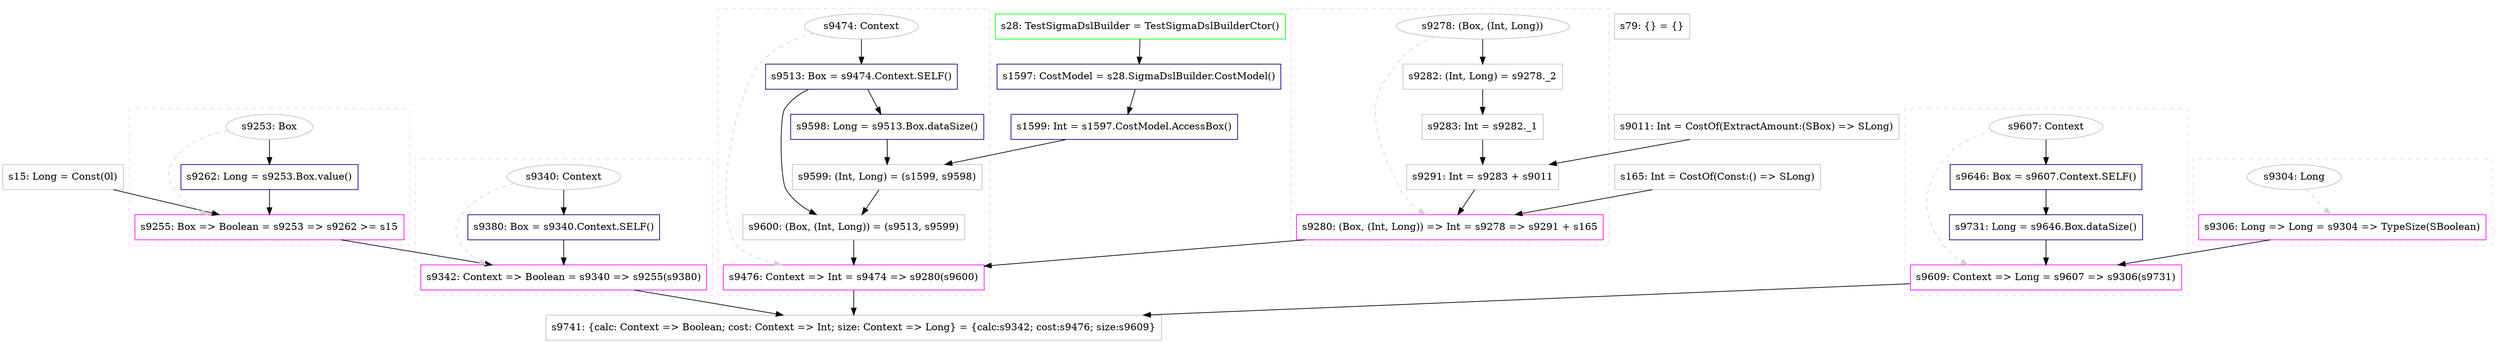 digraph "lam3" {
concentrate=true
node [style=filled, fillcolor=orangered]

"s15" [
label="s15: Long = Const(0l)"
shape=box, color=gray, tooltip="s15:Long", style=filled, fillcolor=white
]
subgraph cluster_s9255 {
style=dashed; color="#FFCCFF"
"s9253" [
label="s9253: Box"
shape=oval, color=gray, tooltip="s9253:Box", style=filled, fillcolor=white
]
"s9255" [
label="s9255: Box => Boolean = s9253 => s9262 >= s15"
shape=box, color=magenta, tooltip="s9255:Box => Boolean", style=filled, fillcolor=white
]
{rank=source; s9253}
"s9262" [
label="s9262: Long = s9253.Box.value()"
shape=box, color=darkblue, tooltip="s9262:Long", style=filled, fillcolor=white
]
{rank=sink; s9255}
}
subgraph cluster_s9342 {
style=dashed; color="#FFCCFF"
"s9340" [
label="s9340: Context"
shape=oval, color=gray, tooltip="s9340:Context", style=filled, fillcolor=white
]
"s9342" [
label="s9342: Context => Boolean = s9340 => s9255(s9380)"
shape=box, color=magenta, tooltip="s9342:Context => Boolean", style=filled, fillcolor=white
]
{rank=source; s9340}
"s9380" [
label="s9380: Box = s9340.Context.SELF()"
shape=box, color=darkblue, tooltip="s9380:Box", style=filled, fillcolor=white
]
{rank=sink; s9342}
}
"s28" [
label="s28: TestSigmaDslBuilder = TestSigmaDslBuilderCtor()"
shape=box, color=green, tooltip="s28:TestSigmaDslBuilder", style=filled, fillcolor=white
]
"s1597" [
label="s1597: CostModel = s28.SigmaDslBuilder.CostModel()"
shape=box, color=darkblue, tooltip="s1597:CostModel", style=filled, fillcolor=white
]
"s1599" [
label="s1599: Int = s1597.CostModel.AccessBox()"
shape=box, color=darkblue, tooltip="s1599:Int", style=filled, fillcolor=white
]
"s165" [
label="s165: Int = CostOf(Const:() => SLong)"
shape=box, color=gray, tooltip="s165:Int", style=filled, fillcolor=white
]
"s9011" [
label="s9011: Int = CostOf(ExtractAmount:(SBox) => SLong)"
shape=box, color=gray, tooltip="s9011:Int", style=filled, fillcolor=white
]
subgraph cluster_s9280 {
style=dashed; color="#FFCCFF"
"s9278" [
label="s9278: (Box, (Int, Long))"
shape=oval, color=gray, tooltip="s9278:(Box, (Int, Long))", style=filled, fillcolor=white
]
"s9280" [
label="s9280: (Box, (Int, Long)) => Int = s9278 => s9291 + s165"
shape=box, color=magenta, tooltip="s9280:(Box, (Int, Long)) => Int", style=filled, fillcolor=white
]
{rank=source; s9278}
"s9282" [
label="s9282: (Int, Long) = s9278._2"
shape=box, color=gray, tooltip="s9282:(Int, Long)", style=filled, fillcolor=white
]
"s9283" [
label="s9283: Int = s9282._1"
shape=box, color=gray, tooltip="s9283:Int", style=filled, fillcolor=white
]
"s9291" [
label="s9291: Int = s9283 + s9011"
shape=box, color=gray, tooltip="s9291:Int", style=filled, fillcolor=white
]
{rank=sink; s9280}
}
subgraph cluster_s9476 {
style=dashed; color="#FFCCFF"
"s9474" [
label="s9474: Context"
shape=oval, color=gray, tooltip="s9474:Context", style=filled, fillcolor=white
]
"s9476" [
label="s9476: Context => Int = s9474 => s9280(s9600)"
shape=box, color=magenta, tooltip="s9476:Context => Int", style=filled, fillcolor=white
]
{rank=source; s9474}
"s9513" [
label="s9513: Box = s9474.Context.SELF()"
shape=box, color=darkblue, tooltip="s9513:Box", style=filled, fillcolor=white
]
"s9598" [
label="s9598: Long = s9513.Box.dataSize()"
shape=box, color=darkblue, tooltip="s9598:Long", style=filled, fillcolor=white
]
"s9599" [
label="s9599: (Int, Long) = (s1599, s9598)"
shape=box, color=gray, tooltip="s9599:(Int, Long)", style=filled, fillcolor=white
]
"s9600" [
label="s9600: (Box, (Int, Long)) = (s9513, s9599)"
shape=box, color=gray, tooltip="s9600:(Box, (Int, Long))", style=filled, fillcolor=white
]
{rank=sink; s9476}
}
subgraph cluster_s9306 {
style=dashed; color="#FFCCFF"
"s9304" [
label="s9304: Long"
shape=oval, color=gray, tooltip="s9304:Long", style=filled, fillcolor=white
]
"s9306" [
label="s9306: Long => Long = s9304 => TypeSize(SBoolean)"
shape=box, color=magenta, tooltip="s9306:Long => Long", style=filled, fillcolor=white
]
{rank=source; s9304}
{rank=sink; s9306}
}
subgraph cluster_s9609 {
style=dashed; color="#FFCCFF"
"s9607" [
label="s9607: Context"
shape=oval, color=gray, tooltip="s9607:Context", style=filled, fillcolor=white
]
"s9609" [
label="s9609: Context => Long = s9607 => s9306(s9731)"
shape=box, color=magenta, tooltip="s9609:Context => Long", style=filled, fillcolor=white
]
{rank=source; s9607}
"s9646" [
label="s9646: Box = s9607.Context.SELF()"
shape=box, color=darkblue, tooltip="s9646:Box", style=filled, fillcolor=white
]
"s9731" [
label="s9731: Long = s9646.Box.dataSize()"
shape=box, color=darkblue, tooltip="s9731:Long", style=filled, fillcolor=white
]
{rank=sink; s9609}
}
"s9741" [
label="s9741: {calc: Context => Boolean; cost: Context => Int; size: Context => Long} = {calc:s9342; cost:s9476; size:s9609}"
shape=box, color=gray, tooltip="s9741:{calc: Context => Boolean; cost: Context => Int; size: Context => Long}", style=filled, fillcolor=white
]
"s79" [
label="s79: {} = {}"
shape=box, color=gray, tooltip="s79:{}", style=filled, fillcolor=white
]
"s9646" -> "s9731" [style=solid]
"s9340" -> "s9342" [style=dashed, color=lightgray, weight=0]
"s9255" -> "s9342" [style=solid]
"s9380" -> "s9342" [style=solid]
"s9474" -> "s9476" [style=dashed, color=lightgray, weight=0]
"s9280" -> "s9476" [style=solid]
"s9600" -> "s9476" [style=solid]
"s9282" -> "s9283" [style=solid]
"s9253" -> "s9255" [style=dashed, color=lightgray, weight=0]
"s9262" -> "s9255" [style=solid]
"s15" -> "s9255" [style=solid]
"s9340" -> "s9380" [style=solid]
"s9283" -> "s9291" [style=solid]
"s9011" -> "s9291" [style=solid]
"s9607" -> "s9609" [style=dashed, color=lightgray, weight=0]
"s9306" -> "s9609" [style=solid]
"s9731" -> "s9609" [style=solid]
"s9474" -> "s9513" [style=solid]
"s1597" -> "s1599" [style=solid]
"s9513" -> "s9598" [style=solid]
"s9278" -> "s9280" [style=dashed, color=lightgray, weight=0]
"s9291" -> "s9280" [style=solid]
"s165" -> "s9280" [style=solid]
"s9342" -> "s9741" [style=solid]
"s9476" -> "s9741" [style=solid]
"s9609" -> "s9741" [style=solid]
"s9607" -> "s9646" [style=solid]
"s1599" -> "s9599" [style=solid]
"s9598" -> "s9599" [style=solid]
"s9304" -> "s9306" [style=dashed, color=lightgray, weight=0]
"s9253" -> "s9262" [style=solid]
"s9278" -> "s9282" [style=solid]
"s28" -> "s1597" [style=solid]
"s9513" -> "s9600" [style=solid]
"s9599" -> "s9600" [style=solid]
}
